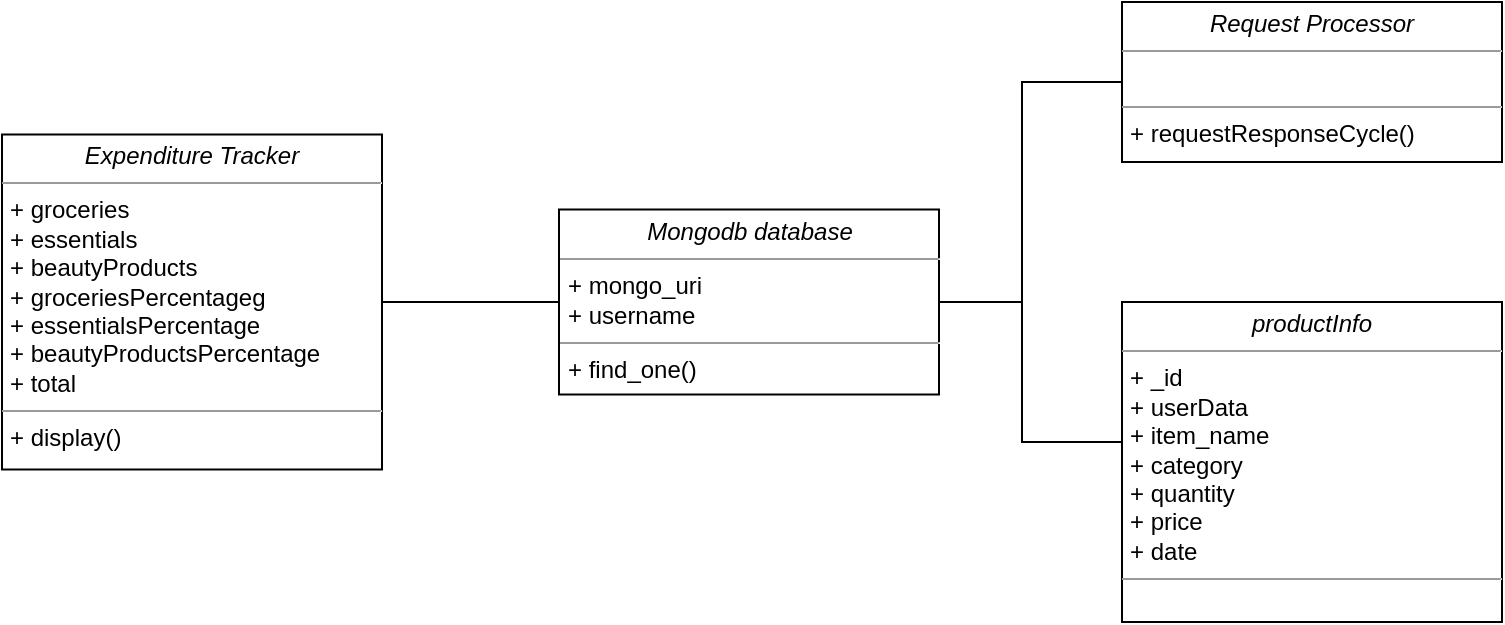 <mxfile version="21.6.2" type="device">
  <diagram name="Page-1" id="Cl_UdWRLmNqliz_daa-d">
    <mxGraphModel dx="1114" dy="608" grid="1" gridSize="10" guides="1" tooltips="1" connect="1" arrows="1" fold="1" page="1" pageScale="1" pageWidth="827" pageHeight="1169" math="0" shadow="0">
      <root>
        <mxCell id="0" />
        <mxCell id="1" parent="0" />
        <mxCell id="sLtvziiNcHJC_uhASkvo-6" style="edgeStyle=orthogonalEdgeStyle;rounded=0;orthogonalLoop=1;jettySize=auto;html=1;entryX=0;entryY=0.5;entryDx=0;entryDy=0;endArrow=none;endFill=0;" parent="1" source="fiva7XCJ7Kmq1ouEsJWb-1" target="sLtvziiNcHJC_uhASkvo-1" edge="1">
          <mxGeometry relative="1" as="geometry" />
        </mxCell>
        <mxCell id="fiva7XCJ7Kmq1ouEsJWb-1" value="&lt;p style=&quot;margin:0px;margin-top:4px;text-align:center;&quot;&gt;&lt;i&gt;Expenditure Tracker&lt;/i&gt;&lt;/p&gt;&lt;hr size=&quot;1&quot;&gt;&lt;p style=&quot;margin:0px;margin-left:4px;&quot;&gt;+ groceries&lt;br&gt;&lt;/p&gt;&lt;p style=&quot;margin:0px;margin-left:4px;&quot;&gt;+ essentials&lt;/p&gt;&lt;p style=&quot;margin:0px;margin-left:4px;&quot;&gt;+ beautyProducts&lt;/p&gt;&lt;p style=&quot;margin:0px;margin-left:4px;&quot;&gt;+ groceriesPercentageg&lt;/p&gt;&lt;p style=&quot;margin:0px;margin-left:4px;&quot;&gt;+ essentialsPercentage&lt;/p&gt;&lt;p style=&quot;margin:0px;margin-left:4px;&quot;&gt;+ beautyProductsPercentage&lt;/p&gt;&lt;p style=&quot;margin:0px;margin-left:4px;&quot;&gt;+ total&lt;/p&gt;&lt;hr size=&quot;1&quot;&gt;&lt;p style=&quot;margin:0px;margin-left:4px;&quot;&gt;+ display()&lt;/p&gt;&lt;p style=&quot;margin:0px;margin-left:4px;&quot;&gt;&lt;br&gt;&lt;/p&gt;" style="verticalAlign=top;align=left;overflow=fill;fontSize=12;fontFamily=Helvetica;html=1;whiteSpace=wrap;" parent="1" vertex="1">
          <mxGeometry x="40" y="76.25" width="190" height="167.5" as="geometry" />
        </mxCell>
        <mxCell id="sLtvziiNcHJC_uhASkvo-9" style="edgeStyle=orthogonalEdgeStyle;rounded=0;orthogonalLoop=1;jettySize=auto;html=1;entryX=0;entryY=0.5;entryDx=0;entryDy=0;endArrow=none;endFill=0;" parent="1" source="sLtvziiNcHJC_uhASkvo-1" target="sLtvziiNcHJC_uhASkvo-5" edge="1">
          <mxGeometry relative="1" as="geometry">
            <Array as="points">
              <mxPoint x="550" y="160" />
              <mxPoint x="550" y="50" />
            </Array>
          </mxGeometry>
        </mxCell>
        <mxCell id="sLtvziiNcHJC_uhASkvo-10" style="edgeStyle=orthogonalEdgeStyle;rounded=0;orthogonalLoop=1;jettySize=auto;html=1;endArrow=none;endFill=0;" parent="1" source="sLtvziiNcHJC_uhASkvo-1" target="sLtvziiNcHJC_uhASkvo-4" edge="1">
          <mxGeometry relative="1" as="geometry">
            <Array as="points">
              <mxPoint x="550" y="160" />
              <mxPoint x="550" y="230" />
            </Array>
          </mxGeometry>
        </mxCell>
        <mxCell id="sLtvziiNcHJC_uhASkvo-1" value="&lt;p style=&quot;margin:0px;margin-top:4px;text-align:center;&quot;&gt;&lt;i&gt;Mongodb database&lt;/i&gt;&lt;/p&gt;&lt;hr size=&quot;1&quot;&gt;&lt;p style=&quot;margin:0px;margin-left:4px;&quot;&gt;+ mongo_uri&lt;br&gt;&lt;/p&gt;&lt;p style=&quot;margin:0px;margin-left:4px;&quot;&gt;+ username&lt;/p&gt;&lt;hr size=&quot;1&quot;&gt;&lt;p style=&quot;margin:0px;margin-left:4px;&quot;&gt;+ find_one()&lt;/p&gt;&lt;p style=&quot;margin:0px;margin-left:4px;&quot;&gt;&lt;br&gt;&lt;/p&gt;" style="verticalAlign=top;align=left;overflow=fill;fontSize=12;fontFamily=Helvetica;html=1;whiteSpace=wrap;" parent="1" vertex="1">
          <mxGeometry x="318.5" y="113.75" width="190" height="92.5" as="geometry" />
        </mxCell>
        <mxCell id="sLtvziiNcHJC_uhASkvo-4" value="&lt;p style=&quot;margin:0px;margin-top:4px;text-align:center;&quot;&gt;&lt;i&gt;productInfo&lt;/i&gt;&lt;/p&gt;&lt;hr size=&quot;1&quot;&gt;&lt;p style=&quot;margin:0px;margin-left:4px;&quot;&gt;+ _id&lt;/p&gt;&lt;p style=&quot;margin:0px;margin-left:4px;&quot;&gt;+ userData&lt;/p&gt;&lt;p style=&quot;margin:0px;margin-left:4px;&quot;&gt;+ item_name&lt;/p&gt;&lt;p style=&quot;margin:0px;margin-left:4px;&quot;&gt;+ category&lt;/p&gt;&lt;p style=&quot;margin:0px;margin-left:4px;&quot;&gt;+ quantity&lt;/p&gt;&lt;p style=&quot;margin:0px;margin-left:4px;&quot;&gt;+ price&lt;/p&gt;&lt;p style=&quot;margin:0px;margin-left:4px;&quot;&gt;+ date&lt;/p&gt;&lt;hr size=&quot;1&quot;&gt;&lt;p style=&quot;margin:0px;margin-left:4px;&quot;&gt;&amp;nbsp;&lt;/p&gt;&lt;p style=&quot;margin:0px;margin-left:4px;&quot;&gt;&lt;br&gt;&lt;/p&gt;" style="verticalAlign=top;align=left;overflow=fill;fontSize=12;fontFamily=Helvetica;html=1;whiteSpace=wrap;" parent="1" vertex="1">
          <mxGeometry x="600" y="160" width="190" height="160" as="geometry" />
        </mxCell>
        <mxCell id="sLtvziiNcHJC_uhASkvo-5" value="&lt;p style=&quot;margin:0px;margin-top:4px;text-align:center;&quot;&gt;&lt;i&gt;Request Processor&lt;/i&gt;&lt;/p&gt;&lt;hr size=&quot;1&quot;&gt;&lt;p style=&quot;margin:0px;margin-left:4px;&quot;&gt;&amp;nbsp;&lt;/p&gt;&lt;hr size=&quot;1&quot;&gt;&lt;p style=&quot;margin:0px;margin-left:4px;&quot;&gt;+ requestResponseCycle()&lt;/p&gt;&lt;p style=&quot;margin:0px;margin-left:4px;&quot;&gt;&lt;br&gt;&lt;/p&gt;" style="verticalAlign=top;align=left;overflow=fill;fontSize=12;fontFamily=Helvetica;html=1;whiteSpace=wrap;" parent="1" vertex="1">
          <mxGeometry x="600" y="10" width="190" height="80" as="geometry" />
        </mxCell>
      </root>
    </mxGraphModel>
  </diagram>
</mxfile>
